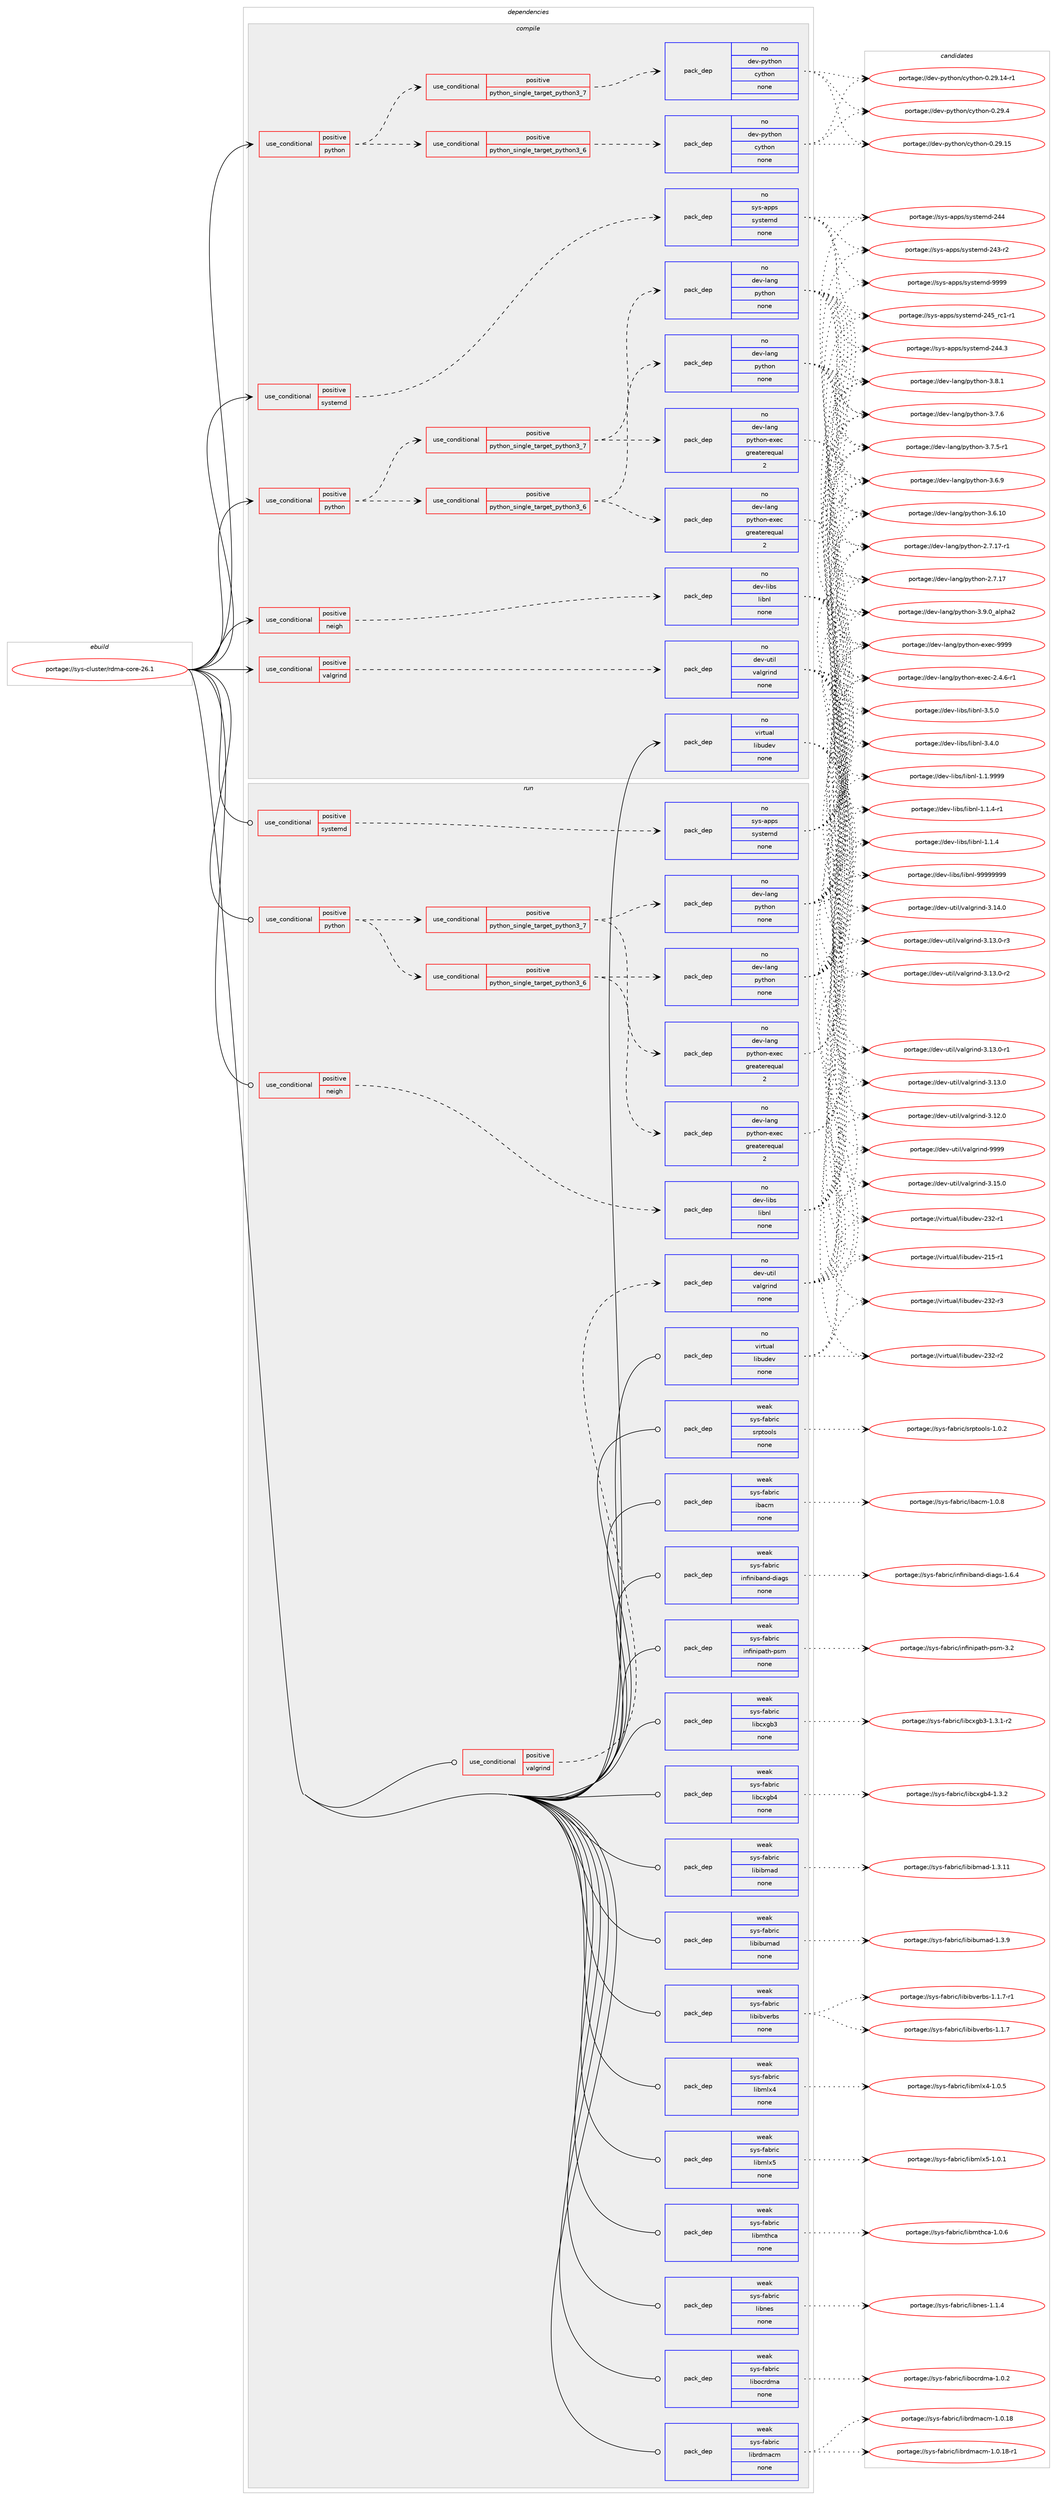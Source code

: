 digraph prolog {

# *************
# Graph options
# *************

newrank=true;
concentrate=true;
compound=true;
graph [rankdir=LR,fontname=Helvetica,fontsize=10,ranksep=1.5];#, ranksep=2.5, nodesep=0.2];
edge  [arrowhead=vee];
node  [fontname=Helvetica,fontsize=10];

# **********
# The ebuild
# **********

subgraph cluster_leftcol {
color=gray;
rank=same;
label=<<i>ebuild</i>>;
id [label="portage://sys-cluster/rdma-core-26.1", color=red, width=4, href="../sys-cluster/rdma-core-26.1.svg"];
}

# ****************
# The dependencies
# ****************

subgraph cluster_midcol {
color=gray;
label=<<i>dependencies</i>>;
subgraph cluster_compile {
fillcolor="#eeeeee";
style=filled;
label=<<i>compile</i>>;
subgraph cond9646 {
dependency47947 [label=<<TABLE BORDER="0" CELLBORDER="1" CELLSPACING="0" CELLPADDING="4"><TR><TD ROWSPAN="3" CELLPADDING="10">use_conditional</TD></TR><TR><TD>positive</TD></TR><TR><TD>neigh</TD></TR></TABLE>>, shape=none, color=red];
subgraph pack37212 {
dependency47948 [label=<<TABLE BORDER="0" CELLBORDER="1" CELLSPACING="0" CELLPADDING="4" WIDTH="220"><TR><TD ROWSPAN="6" CELLPADDING="30">pack_dep</TD></TR><TR><TD WIDTH="110">no</TD></TR><TR><TD>dev-libs</TD></TR><TR><TD>libnl</TD></TR><TR><TD>none</TD></TR><TR><TD></TD></TR></TABLE>>, shape=none, color=blue];
}
dependency47947:e -> dependency47948:w [weight=20,style="dashed",arrowhead="vee"];
}
id:e -> dependency47947:w [weight=20,style="solid",arrowhead="vee"];
subgraph cond9647 {
dependency47949 [label=<<TABLE BORDER="0" CELLBORDER="1" CELLSPACING="0" CELLPADDING="4"><TR><TD ROWSPAN="3" CELLPADDING="10">use_conditional</TD></TR><TR><TD>positive</TD></TR><TR><TD>python</TD></TR></TABLE>>, shape=none, color=red];
subgraph cond9648 {
dependency47950 [label=<<TABLE BORDER="0" CELLBORDER="1" CELLSPACING="0" CELLPADDING="4"><TR><TD ROWSPAN="3" CELLPADDING="10">use_conditional</TD></TR><TR><TD>positive</TD></TR><TR><TD>python_single_target_python3_6</TD></TR></TABLE>>, shape=none, color=red];
subgraph pack37213 {
dependency47951 [label=<<TABLE BORDER="0" CELLBORDER="1" CELLSPACING="0" CELLPADDING="4" WIDTH="220"><TR><TD ROWSPAN="6" CELLPADDING="30">pack_dep</TD></TR><TR><TD WIDTH="110">no</TD></TR><TR><TD>dev-lang</TD></TR><TR><TD>python</TD></TR><TR><TD>none</TD></TR><TR><TD></TD></TR></TABLE>>, shape=none, color=blue];
}
dependency47950:e -> dependency47951:w [weight=20,style="dashed",arrowhead="vee"];
subgraph pack37214 {
dependency47952 [label=<<TABLE BORDER="0" CELLBORDER="1" CELLSPACING="0" CELLPADDING="4" WIDTH="220"><TR><TD ROWSPAN="6" CELLPADDING="30">pack_dep</TD></TR><TR><TD WIDTH="110">no</TD></TR><TR><TD>dev-lang</TD></TR><TR><TD>python-exec</TD></TR><TR><TD>greaterequal</TD></TR><TR><TD>2</TD></TR></TABLE>>, shape=none, color=blue];
}
dependency47950:e -> dependency47952:w [weight=20,style="dashed",arrowhead="vee"];
}
dependency47949:e -> dependency47950:w [weight=20,style="dashed",arrowhead="vee"];
subgraph cond9649 {
dependency47953 [label=<<TABLE BORDER="0" CELLBORDER="1" CELLSPACING="0" CELLPADDING="4"><TR><TD ROWSPAN="3" CELLPADDING="10">use_conditional</TD></TR><TR><TD>positive</TD></TR><TR><TD>python_single_target_python3_7</TD></TR></TABLE>>, shape=none, color=red];
subgraph pack37215 {
dependency47954 [label=<<TABLE BORDER="0" CELLBORDER="1" CELLSPACING="0" CELLPADDING="4" WIDTH="220"><TR><TD ROWSPAN="6" CELLPADDING="30">pack_dep</TD></TR><TR><TD WIDTH="110">no</TD></TR><TR><TD>dev-lang</TD></TR><TR><TD>python</TD></TR><TR><TD>none</TD></TR><TR><TD></TD></TR></TABLE>>, shape=none, color=blue];
}
dependency47953:e -> dependency47954:w [weight=20,style="dashed",arrowhead="vee"];
subgraph pack37216 {
dependency47955 [label=<<TABLE BORDER="0" CELLBORDER="1" CELLSPACING="0" CELLPADDING="4" WIDTH="220"><TR><TD ROWSPAN="6" CELLPADDING="30">pack_dep</TD></TR><TR><TD WIDTH="110">no</TD></TR><TR><TD>dev-lang</TD></TR><TR><TD>python-exec</TD></TR><TR><TD>greaterequal</TD></TR><TR><TD>2</TD></TR></TABLE>>, shape=none, color=blue];
}
dependency47953:e -> dependency47955:w [weight=20,style="dashed",arrowhead="vee"];
}
dependency47949:e -> dependency47953:w [weight=20,style="dashed",arrowhead="vee"];
}
id:e -> dependency47949:w [weight=20,style="solid",arrowhead="vee"];
subgraph cond9650 {
dependency47956 [label=<<TABLE BORDER="0" CELLBORDER="1" CELLSPACING="0" CELLPADDING="4"><TR><TD ROWSPAN="3" CELLPADDING="10">use_conditional</TD></TR><TR><TD>positive</TD></TR><TR><TD>python</TD></TR></TABLE>>, shape=none, color=red];
subgraph cond9651 {
dependency47957 [label=<<TABLE BORDER="0" CELLBORDER="1" CELLSPACING="0" CELLPADDING="4"><TR><TD ROWSPAN="3" CELLPADDING="10">use_conditional</TD></TR><TR><TD>positive</TD></TR><TR><TD>python_single_target_python3_6</TD></TR></TABLE>>, shape=none, color=red];
subgraph pack37217 {
dependency47958 [label=<<TABLE BORDER="0" CELLBORDER="1" CELLSPACING="0" CELLPADDING="4" WIDTH="220"><TR><TD ROWSPAN="6" CELLPADDING="30">pack_dep</TD></TR><TR><TD WIDTH="110">no</TD></TR><TR><TD>dev-python</TD></TR><TR><TD>cython</TD></TR><TR><TD>none</TD></TR><TR><TD></TD></TR></TABLE>>, shape=none, color=blue];
}
dependency47957:e -> dependency47958:w [weight=20,style="dashed",arrowhead="vee"];
}
dependency47956:e -> dependency47957:w [weight=20,style="dashed",arrowhead="vee"];
subgraph cond9652 {
dependency47959 [label=<<TABLE BORDER="0" CELLBORDER="1" CELLSPACING="0" CELLPADDING="4"><TR><TD ROWSPAN="3" CELLPADDING="10">use_conditional</TD></TR><TR><TD>positive</TD></TR><TR><TD>python_single_target_python3_7</TD></TR></TABLE>>, shape=none, color=red];
subgraph pack37218 {
dependency47960 [label=<<TABLE BORDER="0" CELLBORDER="1" CELLSPACING="0" CELLPADDING="4" WIDTH="220"><TR><TD ROWSPAN="6" CELLPADDING="30">pack_dep</TD></TR><TR><TD WIDTH="110">no</TD></TR><TR><TD>dev-python</TD></TR><TR><TD>cython</TD></TR><TR><TD>none</TD></TR><TR><TD></TD></TR></TABLE>>, shape=none, color=blue];
}
dependency47959:e -> dependency47960:w [weight=20,style="dashed",arrowhead="vee"];
}
dependency47956:e -> dependency47959:w [weight=20,style="dashed",arrowhead="vee"];
}
id:e -> dependency47956:w [weight=20,style="solid",arrowhead="vee"];
subgraph cond9653 {
dependency47961 [label=<<TABLE BORDER="0" CELLBORDER="1" CELLSPACING="0" CELLPADDING="4"><TR><TD ROWSPAN="3" CELLPADDING="10">use_conditional</TD></TR><TR><TD>positive</TD></TR><TR><TD>systemd</TD></TR></TABLE>>, shape=none, color=red];
subgraph pack37219 {
dependency47962 [label=<<TABLE BORDER="0" CELLBORDER="1" CELLSPACING="0" CELLPADDING="4" WIDTH="220"><TR><TD ROWSPAN="6" CELLPADDING="30">pack_dep</TD></TR><TR><TD WIDTH="110">no</TD></TR><TR><TD>sys-apps</TD></TR><TR><TD>systemd</TD></TR><TR><TD>none</TD></TR><TR><TD></TD></TR></TABLE>>, shape=none, color=blue];
}
dependency47961:e -> dependency47962:w [weight=20,style="dashed",arrowhead="vee"];
}
id:e -> dependency47961:w [weight=20,style="solid",arrowhead="vee"];
subgraph cond9654 {
dependency47963 [label=<<TABLE BORDER="0" CELLBORDER="1" CELLSPACING="0" CELLPADDING="4"><TR><TD ROWSPAN="3" CELLPADDING="10">use_conditional</TD></TR><TR><TD>positive</TD></TR><TR><TD>valgrind</TD></TR></TABLE>>, shape=none, color=red];
subgraph pack37220 {
dependency47964 [label=<<TABLE BORDER="0" CELLBORDER="1" CELLSPACING="0" CELLPADDING="4" WIDTH="220"><TR><TD ROWSPAN="6" CELLPADDING="30">pack_dep</TD></TR><TR><TD WIDTH="110">no</TD></TR><TR><TD>dev-util</TD></TR><TR><TD>valgrind</TD></TR><TR><TD>none</TD></TR><TR><TD></TD></TR></TABLE>>, shape=none, color=blue];
}
dependency47963:e -> dependency47964:w [weight=20,style="dashed",arrowhead="vee"];
}
id:e -> dependency47963:w [weight=20,style="solid",arrowhead="vee"];
subgraph pack37221 {
dependency47965 [label=<<TABLE BORDER="0" CELLBORDER="1" CELLSPACING="0" CELLPADDING="4" WIDTH="220"><TR><TD ROWSPAN="6" CELLPADDING="30">pack_dep</TD></TR><TR><TD WIDTH="110">no</TD></TR><TR><TD>virtual</TD></TR><TR><TD>libudev</TD></TR><TR><TD>none</TD></TR><TR><TD></TD></TR></TABLE>>, shape=none, color=blue];
}
id:e -> dependency47965:w [weight=20,style="solid",arrowhead="vee"];
}
subgraph cluster_compileandrun {
fillcolor="#eeeeee";
style=filled;
label=<<i>compile and run</i>>;
}
subgraph cluster_run {
fillcolor="#eeeeee";
style=filled;
label=<<i>run</i>>;
subgraph cond9655 {
dependency47966 [label=<<TABLE BORDER="0" CELLBORDER="1" CELLSPACING="0" CELLPADDING="4"><TR><TD ROWSPAN="3" CELLPADDING="10">use_conditional</TD></TR><TR><TD>positive</TD></TR><TR><TD>neigh</TD></TR></TABLE>>, shape=none, color=red];
subgraph pack37222 {
dependency47967 [label=<<TABLE BORDER="0" CELLBORDER="1" CELLSPACING="0" CELLPADDING="4" WIDTH="220"><TR><TD ROWSPAN="6" CELLPADDING="30">pack_dep</TD></TR><TR><TD WIDTH="110">no</TD></TR><TR><TD>dev-libs</TD></TR><TR><TD>libnl</TD></TR><TR><TD>none</TD></TR><TR><TD></TD></TR></TABLE>>, shape=none, color=blue];
}
dependency47966:e -> dependency47967:w [weight=20,style="dashed",arrowhead="vee"];
}
id:e -> dependency47966:w [weight=20,style="solid",arrowhead="odot"];
subgraph cond9656 {
dependency47968 [label=<<TABLE BORDER="0" CELLBORDER="1" CELLSPACING="0" CELLPADDING="4"><TR><TD ROWSPAN="3" CELLPADDING="10">use_conditional</TD></TR><TR><TD>positive</TD></TR><TR><TD>python</TD></TR></TABLE>>, shape=none, color=red];
subgraph cond9657 {
dependency47969 [label=<<TABLE BORDER="0" CELLBORDER="1" CELLSPACING="0" CELLPADDING="4"><TR><TD ROWSPAN="3" CELLPADDING="10">use_conditional</TD></TR><TR><TD>positive</TD></TR><TR><TD>python_single_target_python3_6</TD></TR></TABLE>>, shape=none, color=red];
subgraph pack37223 {
dependency47970 [label=<<TABLE BORDER="0" CELLBORDER="1" CELLSPACING="0" CELLPADDING="4" WIDTH="220"><TR><TD ROWSPAN="6" CELLPADDING="30">pack_dep</TD></TR><TR><TD WIDTH="110">no</TD></TR><TR><TD>dev-lang</TD></TR><TR><TD>python</TD></TR><TR><TD>none</TD></TR><TR><TD></TD></TR></TABLE>>, shape=none, color=blue];
}
dependency47969:e -> dependency47970:w [weight=20,style="dashed",arrowhead="vee"];
subgraph pack37224 {
dependency47971 [label=<<TABLE BORDER="0" CELLBORDER="1" CELLSPACING="0" CELLPADDING="4" WIDTH="220"><TR><TD ROWSPAN="6" CELLPADDING="30">pack_dep</TD></TR><TR><TD WIDTH="110">no</TD></TR><TR><TD>dev-lang</TD></TR><TR><TD>python-exec</TD></TR><TR><TD>greaterequal</TD></TR><TR><TD>2</TD></TR></TABLE>>, shape=none, color=blue];
}
dependency47969:e -> dependency47971:w [weight=20,style="dashed",arrowhead="vee"];
}
dependency47968:e -> dependency47969:w [weight=20,style="dashed",arrowhead="vee"];
subgraph cond9658 {
dependency47972 [label=<<TABLE BORDER="0" CELLBORDER="1" CELLSPACING="0" CELLPADDING="4"><TR><TD ROWSPAN="3" CELLPADDING="10">use_conditional</TD></TR><TR><TD>positive</TD></TR><TR><TD>python_single_target_python3_7</TD></TR></TABLE>>, shape=none, color=red];
subgraph pack37225 {
dependency47973 [label=<<TABLE BORDER="0" CELLBORDER="1" CELLSPACING="0" CELLPADDING="4" WIDTH="220"><TR><TD ROWSPAN="6" CELLPADDING="30">pack_dep</TD></TR><TR><TD WIDTH="110">no</TD></TR><TR><TD>dev-lang</TD></TR><TR><TD>python</TD></TR><TR><TD>none</TD></TR><TR><TD></TD></TR></TABLE>>, shape=none, color=blue];
}
dependency47972:e -> dependency47973:w [weight=20,style="dashed",arrowhead="vee"];
subgraph pack37226 {
dependency47974 [label=<<TABLE BORDER="0" CELLBORDER="1" CELLSPACING="0" CELLPADDING="4" WIDTH="220"><TR><TD ROWSPAN="6" CELLPADDING="30">pack_dep</TD></TR><TR><TD WIDTH="110">no</TD></TR><TR><TD>dev-lang</TD></TR><TR><TD>python-exec</TD></TR><TR><TD>greaterequal</TD></TR><TR><TD>2</TD></TR></TABLE>>, shape=none, color=blue];
}
dependency47972:e -> dependency47974:w [weight=20,style="dashed",arrowhead="vee"];
}
dependency47968:e -> dependency47972:w [weight=20,style="dashed",arrowhead="vee"];
}
id:e -> dependency47968:w [weight=20,style="solid",arrowhead="odot"];
subgraph cond9659 {
dependency47975 [label=<<TABLE BORDER="0" CELLBORDER="1" CELLSPACING="0" CELLPADDING="4"><TR><TD ROWSPAN="3" CELLPADDING="10">use_conditional</TD></TR><TR><TD>positive</TD></TR><TR><TD>systemd</TD></TR></TABLE>>, shape=none, color=red];
subgraph pack37227 {
dependency47976 [label=<<TABLE BORDER="0" CELLBORDER="1" CELLSPACING="0" CELLPADDING="4" WIDTH="220"><TR><TD ROWSPAN="6" CELLPADDING="30">pack_dep</TD></TR><TR><TD WIDTH="110">no</TD></TR><TR><TD>sys-apps</TD></TR><TR><TD>systemd</TD></TR><TR><TD>none</TD></TR><TR><TD></TD></TR></TABLE>>, shape=none, color=blue];
}
dependency47975:e -> dependency47976:w [weight=20,style="dashed",arrowhead="vee"];
}
id:e -> dependency47975:w [weight=20,style="solid",arrowhead="odot"];
subgraph cond9660 {
dependency47977 [label=<<TABLE BORDER="0" CELLBORDER="1" CELLSPACING="0" CELLPADDING="4"><TR><TD ROWSPAN="3" CELLPADDING="10">use_conditional</TD></TR><TR><TD>positive</TD></TR><TR><TD>valgrind</TD></TR></TABLE>>, shape=none, color=red];
subgraph pack37228 {
dependency47978 [label=<<TABLE BORDER="0" CELLBORDER="1" CELLSPACING="0" CELLPADDING="4" WIDTH="220"><TR><TD ROWSPAN="6" CELLPADDING="30">pack_dep</TD></TR><TR><TD WIDTH="110">no</TD></TR><TR><TD>dev-util</TD></TR><TR><TD>valgrind</TD></TR><TR><TD>none</TD></TR><TR><TD></TD></TR></TABLE>>, shape=none, color=blue];
}
dependency47977:e -> dependency47978:w [weight=20,style="dashed",arrowhead="vee"];
}
id:e -> dependency47977:w [weight=20,style="solid",arrowhead="odot"];
subgraph pack37229 {
dependency47979 [label=<<TABLE BORDER="0" CELLBORDER="1" CELLSPACING="0" CELLPADDING="4" WIDTH="220"><TR><TD ROWSPAN="6" CELLPADDING="30">pack_dep</TD></TR><TR><TD WIDTH="110">no</TD></TR><TR><TD>virtual</TD></TR><TR><TD>libudev</TD></TR><TR><TD>none</TD></TR><TR><TD></TD></TR></TABLE>>, shape=none, color=blue];
}
id:e -> dependency47979:w [weight=20,style="solid",arrowhead="odot"];
subgraph pack37230 {
dependency47980 [label=<<TABLE BORDER="0" CELLBORDER="1" CELLSPACING="0" CELLPADDING="4" WIDTH="220"><TR><TD ROWSPAN="6" CELLPADDING="30">pack_dep</TD></TR><TR><TD WIDTH="110">weak</TD></TR><TR><TD>sys-fabric</TD></TR><TR><TD>ibacm</TD></TR><TR><TD>none</TD></TR><TR><TD></TD></TR></TABLE>>, shape=none, color=blue];
}
id:e -> dependency47980:w [weight=20,style="solid",arrowhead="odot"];
subgraph pack37231 {
dependency47981 [label=<<TABLE BORDER="0" CELLBORDER="1" CELLSPACING="0" CELLPADDING="4" WIDTH="220"><TR><TD ROWSPAN="6" CELLPADDING="30">pack_dep</TD></TR><TR><TD WIDTH="110">weak</TD></TR><TR><TD>sys-fabric</TD></TR><TR><TD>infiniband-diags</TD></TR><TR><TD>none</TD></TR><TR><TD></TD></TR></TABLE>>, shape=none, color=blue];
}
id:e -> dependency47981:w [weight=20,style="solid",arrowhead="odot"];
subgraph pack37232 {
dependency47982 [label=<<TABLE BORDER="0" CELLBORDER="1" CELLSPACING="0" CELLPADDING="4" WIDTH="220"><TR><TD ROWSPAN="6" CELLPADDING="30">pack_dep</TD></TR><TR><TD WIDTH="110">weak</TD></TR><TR><TD>sys-fabric</TD></TR><TR><TD>infinipath-psm</TD></TR><TR><TD>none</TD></TR><TR><TD></TD></TR></TABLE>>, shape=none, color=blue];
}
id:e -> dependency47982:w [weight=20,style="solid",arrowhead="odot"];
subgraph pack37233 {
dependency47983 [label=<<TABLE BORDER="0" CELLBORDER="1" CELLSPACING="0" CELLPADDING="4" WIDTH="220"><TR><TD ROWSPAN="6" CELLPADDING="30">pack_dep</TD></TR><TR><TD WIDTH="110">weak</TD></TR><TR><TD>sys-fabric</TD></TR><TR><TD>libcxgb3</TD></TR><TR><TD>none</TD></TR><TR><TD></TD></TR></TABLE>>, shape=none, color=blue];
}
id:e -> dependency47983:w [weight=20,style="solid",arrowhead="odot"];
subgraph pack37234 {
dependency47984 [label=<<TABLE BORDER="0" CELLBORDER="1" CELLSPACING="0" CELLPADDING="4" WIDTH="220"><TR><TD ROWSPAN="6" CELLPADDING="30">pack_dep</TD></TR><TR><TD WIDTH="110">weak</TD></TR><TR><TD>sys-fabric</TD></TR><TR><TD>libcxgb4</TD></TR><TR><TD>none</TD></TR><TR><TD></TD></TR></TABLE>>, shape=none, color=blue];
}
id:e -> dependency47984:w [weight=20,style="solid",arrowhead="odot"];
subgraph pack37235 {
dependency47985 [label=<<TABLE BORDER="0" CELLBORDER="1" CELLSPACING="0" CELLPADDING="4" WIDTH="220"><TR><TD ROWSPAN="6" CELLPADDING="30">pack_dep</TD></TR><TR><TD WIDTH="110">weak</TD></TR><TR><TD>sys-fabric</TD></TR><TR><TD>libibmad</TD></TR><TR><TD>none</TD></TR><TR><TD></TD></TR></TABLE>>, shape=none, color=blue];
}
id:e -> dependency47985:w [weight=20,style="solid",arrowhead="odot"];
subgraph pack37236 {
dependency47986 [label=<<TABLE BORDER="0" CELLBORDER="1" CELLSPACING="0" CELLPADDING="4" WIDTH="220"><TR><TD ROWSPAN="6" CELLPADDING="30">pack_dep</TD></TR><TR><TD WIDTH="110">weak</TD></TR><TR><TD>sys-fabric</TD></TR><TR><TD>libibumad</TD></TR><TR><TD>none</TD></TR><TR><TD></TD></TR></TABLE>>, shape=none, color=blue];
}
id:e -> dependency47986:w [weight=20,style="solid",arrowhead="odot"];
subgraph pack37237 {
dependency47987 [label=<<TABLE BORDER="0" CELLBORDER="1" CELLSPACING="0" CELLPADDING="4" WIDTH="220"><TR><TD ROWSPAN="6" CELLPADDING="30">pack_dep</TD></TR><TR><TD WIDTH="110">weak</TD></TR><TR><TD>sys-fabric</TD></TR><TR><TD>libibverbs</TD></TR><TR><TD>none</TD></TR><TR><TD></TD></TR></TABLE>>, shape=none, color=blue];
}
id:e -> dependency47987:w [weight=20,style="solid",arrowhead="odot"];
subgraph pack37238 {
dependency47988 [label=<<TABLE BORDER="0" CELLBORDER="1" CELLSPACING="0" CELLPADDING="4" WIDTH="220"><TR><TD ROWSPAN="6" CELLPADDING="30">pack_dep</TD></TR><TR><TD WIDTH="110">weak</TD></TR><TR><TD>sys-fabric</TD></TR><TR><TD>libmlx4</TD></TR><TR><TD>none</TD></TR><TR><TD></TD></TR></TABLE>>, shape=none, color=blue];
}
id:e -> dependency47988:w [weight=20,style="solid",arrowhead="odot"];
subgraph pack37239 {
dependency47989 [label=<<TABLE BORDER="0" CELLBORDER="1" CELLSPACING="0" CELLPADDING="4" WIDTH="220"><TR><TD ROWSPAN="6" CELLPADDING="30">pack_dep</TD></TR><TR><TD WIDTH="110">weak</TD></TR><TR><TD>sys-fabric</TD></TR><TR><TD>libmlx5</TD></TR><TR><TD>none</TD></TR><TR><TD></TD></TR></TABLE>>, shape=none, color=blue];
}
id:e -> dependency47989:w [weight=20,style="solid",arrowhead="odot"];
subgraph pack37240 {
dependency47990 [label=<<TABLE BORDER="0" CELLBORDER="1" CELLSPACING="0" CELLPADDING="4" WIDTH="220"><TR><TD ROWSPAN="6" CELLPADDING="30">pack_dep</TD></TR><TR><TD WIDTH="110">weak</TD></TR><TR><TD>sys-fabric</TD></TR><TR><TD>libmthca</TD></TR><TR><TD>none</TD></TR><TR><TD></TD></TR></TABLE>>, shape=none, color=blue];
}
id:e -> dependency47990:w [weight=20,style="solid",arrowhead="odot"];
subgraph pack37241 {
dependency47991 [label=<<TABLE BORDER="0" CELLBORDER="1" CELLSPACING="0" CELLPADDING="4" WIDTH="220"><TR><TD ROWSPAN="6" CELLPADDING="30">pack_dep</TD></TR><TR><TD WIDTH="110">weak</TD></TR><TR><TD>sys-fabric</TD></TR><TR><TD>libnes</TD></TR><TR><TD>none</TD></TR><TR><TD></TD></TR></TABLE>>, shape=none, color=blue];
}
id:e -> dependency47991:w [weight=20,style="solid",arrowhead="odot"];
subgraph pack37242 {
dependency47992 [label=<<TABLE BORDER="0" CELLBORDER="1" CELLSPACING="0" CELLPADDING="4" WIDTH="220"><TR><TD ROWSPAN="6" CELLPADDING="30">pack_dep</TD></TR><TR><TD WIDTH="110">weak</TD></TR><TR><TD>sys-fabric</TD></TR><TR><TD>libocrdma</TD></TR><TR><TD>none</TD></TR><TR><TD></TD></TR></TABLE>>, shape=none, color=blue];
}
id:e -> dependency47992:w [weight=20,style="solid",arrowhead="odot"];
subgraph pack37243 {
dependency47993 [label=<<TABLE BORDER="0" CELLBORDER="1" CELLSPACING="0" CELLPADDING="4" WIDTH="220"><TR><TD ROWSPAN="6" CELLPADDING="30">pack_dep</TD></TR><TR><TD WIDTH="110">weak</TD></TR><TR><TD>sys-fabric</TD></TR><TR><TD>librdmacm</TD></TR><TR><TD>none</TD></TR><TR><TD></TD></TR></TABLE>>, shape=none, color=blue];
}
id:e -> dependency47993:w [weight=20,style="solid",arrowhead="odot"];
subgraph pack37244 {
dependency47994 [label=<<TABLE BORDER="0" CELLBORDER="1" CELLSPACING="0" CELLPADDING="4" WIDTH="220"><TR><TD ROWSPAN="6" CELLPADDING="30">pack_dep</TD></TR><TR><TD WIDTH="110">weak</TD></TR><TR><TD>sys-fabric</TD></TR><TR><TD>srptools</TD></TR><TR><TD>none</TD></TR><TR><TD></TD></TR></TABLE>>, shape=none, color=blue];
}
id:e -> dependency47994:w [weight=20,style="solid",arrowhead="odot"];
}
}

# **************
# The candidates
# **************

subgraph cluster_choices {
rank=same;
color=gray;
label=<<i>candidates</i>>;

subgraph choice37212 {
color=black;
nodesep=1;
choice10010111845108105981154710810598110108455757575757575757 [label="portage://dev-libs/libnl-99999999", color=red, width=4,href="../dev-libs/libnl-99999999.svg"];
choice10010111845108105981154710810598110108455146534648 [label="portage://dev-libs/libnl-3.5.0", color=red, width=4,href="../dev-libs/libnl-3.5.0.svg"];
choice10010111845108105981154710810598110108455146524648 [label="portage://dev-libs/libnl-3.4.0", color=red, width=4,href="../dev-libs/libnl-3.4.0.svg"];
choice10010111845108105981154710810598110108454946494657575757 [label="portage://dev-libs/libnl-1.1.9999", color=red, width=4,href="../dev-libs/libnl-1.1.9999.svg"];
choice100101118451081059811547108105981101084549464946524511449 [label="portage://dev-libs/libnl-1.1.4-r1", color=red, width=4,href="../dev-libs/libnl-1.1.4-r1.svg"];
choice10010111845108105981154710810598110108454946494652 [label="portage://dev-libs/libnl-1.1.4", color=red, width=4,href="../dev-libs/libnl-1.1.4.svg"];
dependency47948:e -> choice10010111845108105981154710810598110108455757575757575757:w [style=dotted,weight="100"];
dependency47948:e -> choice10010111845108105981154710810598110108455146534648:w [style=dotted,weight="100"];
dependency47948:e -> choice10010111845108105981154710810598110108455146524648:w [style=dotted,weight="100"];
dependency47948:e -> choice10010111845108105981154710810598110108454946494657575757:w [style=dotted,weight="100"];
dependency47948:e -> choice100101118451081059811547108105981101084549464946524511449:w [style=dotted,weight="100"];
dependency47948:e -> choice10010111845108105981154710810598110108454946494652:w [style=dotted,weight="100"];
}
subgraph choice37213 {
color=black;
nodesep=1;
choice10010111845108971101034711212111610411111045514657464895971081121049750 [label="portage://dev-lang/python-3.9.0_alpha2", color=red, width=4,href="../dev-lang/python-3.9.0_alpha2.svg"];
choice100101118451089711010347112121116104111110455146564649 [label="portage://dev-lang/python-3.8.1", color=red, width=4,href="../dev-lang/python-3.8.1.svg"];
choice100101118451089711010347112121116104111110455146554654 [label="portage://dev-lang/python-3.7.6", color=red, width=4,href="../dev-lang/python-3.7.6.svg"];
choice1001011184510897110103471121211161041111104551465546534511449 [label="portage://dev-lang/python-3.7.5-r1", color=red, width=4,href="../dev-lang/python-3.7.5-r1.svg"];
choice100101118451089711010347112121116104111110455146544657 [label="portage://dev-lang/python-3.6.9", color=red, width=4,href="../dev-lang/python-3.6.9.svg"];
choice10010111845108971101034711212111610411111045514654464948 [label="portage://dev-lang/python-3.6.10", color=red, width=4,href="../dev-lang/python-3.6.10.svg"];
choice100101118451089711010347112121116104111110455046554649554511449 [label="portage://dev-lang/python-2.7.17-r1", color=red, width=4,href="../dev-lang/python-2.7.17-r1.svg"];
choice10010111845108971101034711212111610411111045504655464955 [label="portage://dev-lang/python-2.7.17", color=red, width=4,href="../dev-lang/python-2.7.17.svg"];
dependency47951:e -> choice10010111845108971101034711212111610411111045514657464895971081121049750:w [style=dotted,weight="100"];
dependency47951:e -> choice100101118451089711010347112121116104111110455146564649:w [style=dotted,weight="100"];
dependency47951:e -> choice100101118451089711010347112121116104111110455146554654:w [style=dotted,weight="100"];
dependency47951:e -> choice1001011184510897110103471121211161041111104551465546534511449:w [style=dotted,weight="100"];
dependency47951:e -> choice100101118451089711010347112121116104111110455146544657:w [style=dotted,weight="100"];
dependency47951:e -> choice10010111845108971101034711212111610411111045514654464948:w [style=dotted,weight="100"];
dependency47951:e -> choice100101118451089711010347112121116104111110455046554649554511449:w [style=dotted,weight="100"];
dependency47951:e -> choice10010111845108971101034711212111610411111045504655464955:w [style=dotted,weight="100"];
}
subgraph choice37214 {
color=black;
nodesep=1;
choice10010111845108971101034711212111610411111045101120101994557575757 [label="portage://dev-lang/python-exec-9999", color=red, width=4,href="../dev-lang/python-exec-9999.svg"];
choice10010111845108971101034711212111610411111045101120101994550465246544511449 [label="portage://dev-lang/python-exec-2.4.6-r1", color=red, width=4,href="../dev-lang/python-exec-2.4.6-r1.svg"];
dependency47952:e -> choice10010111845108971101034711212111610411111045101120101994557575757:w [style=dotted,weight="100"];
dependency47952:e -> choice10010111845108971101034711212111610411111045101120101994550465246544511449:w [style=dotted,weight="100"];
}
subgraph choice37215 {
color=black;
nodesep=1;
choice10010111845108971101034711212111610411111045514657464895971081121049750 [label="portage://dev-lang/python-3.9.0_alpha2", color=red, width=4,href="../dev-lang/python-3.9.0_alpha2.svg"];
choice100101118451089711010347112121116104111110455146564649 [label="portage://dev-lang/python-3.8.1", color=red, width=4,href="../dev-lang/python-3.8.1.svg"];
choice100101118451089711010347112121116104111110455146554654 [label="portage://dev-lang/python-3.7.6", color=red, width=4,href="../dev-lang/python-3.7.6.svg"];
choice1001011184510897110103471121211161041111104551465546534511449 [label="portage://dev-lang/python-3.7.5-r1", color=red, width=4,href="../dev-lang/python-3.7.5-r1.svg"];
choice100101118451089711010347112121116104111110455146544657 [label="portage://dev-lang/python-3.6.9", color=red, width=4,href="../dev-lang/python-3.6.9.svg"];
choice10010111845108971101034711212111610411111045514654464948 [label="portage://dev-lang/python-3.6.10", color=red, width=4,href="../dev-lang/python-3.6.10.svg"];
choice100101118451089711010347112121116104111110455046554649554511449 [label="portage://dev-lang/python-2.7.17-r1", color=red, width=4,href="../dev-lang/python-2.7.17-r1.svg"];
choice10010111845108971101034711212111610411111045504655464955 [label="portage://dev-lang/python-2.7.17", color=red, width=4,href="../dev-lang/python-2.7.17.svg"];
dependency47954:e -> choice10010111845108971101034711212111610411111045514657464895971081121049750:w [style=dotted,weight="100"];
dependency47954:e -> choice100101118451089711010347112121116104111110455146564649:w [style=dotted,weight="100"];
dependency47954:e -> choice100101118451089711010347112121116104111110455146554654:w [style=dotted,weight="100"];
dependency47954:e -> choice1001011184510897110103471121211161041111104551465546534511449:w [style=dotted,weight="100"];
dependency47954:e -> choice100101118451089711010347112121116104111110455146544657:w [style=dotted,weight="100"];
dependency47954:e -> choice10010111845108971101034711212111610411111045514654464948:w [style=dotted,weight="100"];
dependency47954:e -> choice100101118451089711010347112121116104111110455046554649554511449:w [style=dotted,weight="100"];
dependency47954:e -> choice10010111845108971101034711212111610411111045504655464955:w [style=dotted,weight="100"];
}
subgraph choice37216 {
color=black;
nodesep=1;
choice10010111845108971101034711212111610411111045101120101994557575757 [label="portage://dev-lang/python-exec-9999", color=red, width=4,href="../dev-lang/python-exec-9999.svg"];
choice10010111845108971101034711212111610411111045101120101994550465246544511449 [label="portage://dev-lang/python-exec-2.4.6-r1", color=red, width=4,href="../dev-lang/python-exec-2.4.6-r1.svg"];
dependency47955:e -> choice10010111845108971101034711212111610411111045101120101994557575757:w [style=dotted,weight="100"];
dependency47955:e -> choice10010111845108971101034711212111610411111045101120101994550465246544511449:w [style=dotted,weight="100"];
}
subgraph choice37217 {
color=black;
nodesep=1;
choice10010111845112121116104111110479912111610411111045484650574652 [label="portage://dev-python/cython-0.29.4", color=red, width=4,href="../dev-python/cython-0.29.4.svg"];
choice1001011184511212111610411111047991211161041111104548465057464953 [label="portage://dev-python/cython-0.29.15", color=red, width=4,href="../dev-python/cython-0.29.15.svg"];
choice10010111845112121116104111110479912111610411111045484650574649524511449 [label="portage://dev-python/cython-0.29.14-r1", color=red, width=4,href="../dev-python/cython-0.29.14-r1.svg"];
dependency47958:e -> choice10010111845112121116104111110479912111610411111045484650574652:w [style=dotted,weight="100"];
dependency47958:e -> choice1001011184511212111610411111047991211161041111104548465057464953:w [style=dotted,weight="100"];
dependency47958:e -> choice10010111845112121116104111110479912111610411111045484650574649524511449:w [style=dotted,weight="100"];
}
subgraph choice37218 {
color=black;
nodesep=1;
choice10010111845112121116104111110479912111610411111045484650574652 [label="portage://dev-python/cython-0.29.4", color=red, width=4,href="../dev-python/cython-0.29.4.svg"];
choice1001011184511212111610411111047991211161041111104548465057464953 [label="portage://dev-python/cython-0.29.15", color=red, width=4,href="../dev-python/cython-0.29.15.svg"];
choice10010111845112121116104111110479912111610411111045484650574649524511449 [label="portage://dev-python/cython-0.29.14-r1", color=red, width=4,href="../dev-python/cython-0.29.14-r1.svg"];
dependency47960:e -> choice10010111845112121116104111110479912111610411111045484650574652:w [style=dotted,weight="100"];
dependency47960:e -> choice1001011184511212111610411111047991211161041111104548465057464953:w [style=dotted,weight="100"];
dependency47960:e -> choice10010111845112121116104111110479912111610411111045484650574649524511449:w [style=dotted,weight="100"];
}
subgraph choice37219 {
color=black;
nodesep=1;
choice1151211154597112112115471151211151161011091004557575757 [label="portage://sys-apps/systemd-9999", color=red, width=4,href="../sys-apps/systemd-9999.svg"];
choice115121115459711211211547115121115116101109100455052539511499494511449 [label="portage://sys-apps/systemd-245_rc1-r1", color=red, width=4,href="../sys-apps/systemd-245_rc1-r1.svg"];
choice115121115459711211211547115121115116101109100455052524651 [label="portage://sys-apps/systemd-244.3", color=red, width=4,href="../sys-apps/systemd-244.3.svg"];
choice11512111545971121121154711512111511610110910045505252 [label="portage://sys-apps/systemd-244", color=red, width=4,href="../sys-apps/systemd-244.svg"];
choice115121115459711211211547115121115116101109100455052514511450 [label="portage://sys-apps/systemd-243-r2", color=red, width=4,href="../sys-apps/systemd-243-r2.svg"];
dependency47962:e -> choice1151211154597112112115471151211151161011091004557575757:w [style=dotted,weight="100"];
dependency47962:e -> choice115121115459711211211547115121115116101109100455052539511499494511449:w [style=dotted,weight="100"];
dependency47962:e -> choice115121115459711211211547115121115116101109100455052524651:w [style=dotted,weight="100"];
dependency47962:e -> choice11512111545971121121154711512111511610110910045505252:w [style=dotted,weight="100"];
dependency47962:e -> choice115121115459711211211547115121115116101109100455052514511450:w [style=dotted,weight="100"];
}
subgraph choice37220 {
color=black;
nodesep=1;
choice1001011184511711610510847118971081031141051101004557575757 [label="portage://dev-util/valgrind-9999", color=red, width=4,href="../dev-util/valgrind-9999.svg"];
choice10010111845117116105108471189710810311410511010045514649534648 [label="portage://dev-util/valgrind-3.15.0", color=red, width=4,href="../dev-util/valgrind-3.15.0.svg"];
choice10010111845117116105108471189710810311410511010045514649524648 [label="portage://dev-util/valgrind-3.14.0", color=red, width=4,href="../dev-util/valgrind-3.14.0.svg"];
choice100101118451171161051084711897108103114105110100455146495146484511451 [label="portage://dev-util/valgrind-3.13.0-r3", color=red, width=4,href="../dev-util/valgrind-3.13.0-r3.svg"];
choice100101118451171161051084711897108103114105110100455146495146484511450 [label="portage://dev-util/valgrind-3.13.0-r2", color=red, width=4,href="../dev-util/valgrind-3.13.0-r2.svg"];
choice100101118451171161051084711897108103114105110100455146495146484511449 [label="portage://dev-util/valgrind-3.13.0-r1", color=red, width=4,href="../dev-util/valgrind-3.13.0-r1.svg"];
choice10010111845117116105108471189710810311410511010045514649514648 [label="portage://dev-util/valgrind-3.13.0", color=red, width=4,href="../dev-util/valgrind-3.13.0.svg"];
choice10010111845117116105108471189710810311410511010045514649504648 [label="portage://dev-util/valgrind-3.12.0", color=red, width=4,href="../dev-util/valgrind-3.12.0.svg"];
dependency47964:e -> choice1001011184511711610510847118971081031141051101004557575757:w [style=dotted,weight="100"];
dependency47964:e -> choice10010111845117116105108471189710810311410511010045514649534648:w [style=dotted,weight="100"];
dependency47964:e -> choice10010111845117116105108471189710810311410511010045514649524648:w [style=dotted,weight="100"];
dependency47964:e -> choice100101118451171161051084711897108103114105110100455146495146484511451:w [style=dotted,weight="100"];
dependency47964:e -> choice100101118451171161051084711897108103114105110100455146495146484511450:w [style=dotted,weight="100"];
dependency47964:e -> choice100101118451171161051084711897108103114105110100455146495146484511449:w [style=dotted,weight="100"];
dependency47964:e -> choice10010111845117116105108471189710810311410511010045514649514648:w [style=dotted,weight="100"];
dependency47964:e -> choice10010111845117116105108471189710810311410511010045514649504648:w [style=dotted,weight="100"];
}
subgraph choice37221 {
color=black;
nodesep=1;
choice118105114116117971084710810598117100101118455051504511451 [label="portage://virtual/libudev-232-r3", color=red, width=4,href="../virtual/libudev-232-r3.svg"];
choice118105114116117971084710810598117100101118455051504511450 [label="portage://virtual/libudev-232-r2", color=red, width=4,href="../virtual/libudev-232-r2.svg"];
choice118105114116117971084710810598117100101118455051504511449 [label="portage://virtual/libudev-232-r1", color=red, width=4,href="../virtual/libudev-232-r1.svg"];
choice118105114116117971084710810598117100101118455049534511449 [label="portage://virtual/libudev-215-r1", color=red, width=4,href="../virtual/libudev-215-r1.svg"];
dependency47965:e -> choice118105114116117971084710810598117100101118455051504511451:w [style=dotted,weight="100"];
dependency47965:e -> choice118105114116117971084710810598117100101118455051504511450:w [style=dotted,weight="100"];
dependency47965:e -> choice118105114116117971084710810598117100101118455051504511449:w [style=dotted,weight="100"];
dependency47965:e -> choice118105114116117971084710810598117100101118455049534511449:w [style=dotted,weight="100"];
}
subgraph choice37222 {
color=black;
nodesep=1;
choice10010111845108105981154710810598110108455757575757575757 [label="portage://dev-libs/libnl-99999999", color=red, width=4,href="../dev-libs/libnl-99999999.svg"];
choice10010111845108105981154710810598110108455146534648 [label="portage://dev-libs/libnl-3.5.0", color=red, width=4,href="../dev-libs/libnl-3.5.0.svg"];
choice10010111845108105981154710810598110108455146524648 [label="portage://dev-libs/libnl-3.4.0", color=red, width=4,href="../dev-libs/libnl-3.4.0.svg"];
choice10010111845108105981154710810598110108454946494657575757 [label="portage://dev-libs/libnl-1.1.9999", color=red, width=4,href="../dev-libs/libnl-1.1.9999.svg"];
choice100101118451081059811547108105981101084549464946524511449 [label="portage://dev-libs/libnl-1.1.4-r1", color=red, width=4,href="../dev-libs/libnl-1.1.4-r1.svg"];
choice10010111845108105981154710810598110108454946494652 [label="portage://dev-libs/libnl-1.1.4", color=red, width=4,href="../dev-libs/libnl-1.1.4.svg"];
dependency47967:e -> choice10010111845108105981154710810598110108455757575757575757:w [style=dotted,weight="100"];
dependency47967:e -> choice10010111845108105981154710810598110108455146534648:w [style=dotted,weight="100"];
dependency47967:e -> choice10010111845108105981154710810598110108455146524648:w [style=dotted,weight="100"];
dependency47967:e -> choice10010111845108105981154710810598110108454946494657575757:w [style=dotted,weight="100"];
dependency47967:e -> choice100101118451081059811547108105981101084549464946524511449:w [style=dotted,weight="100"];
dependency47967:e -> choice10010111845108105981154710810598110108454946494652:w [style=dotted,weight="100"];
}
subgraph choice37223 {
color=black;
nodesep=1;
choice10010111845108971101034711212111610411111045514657464895971081121049750 [label="portage://dev-lang/python-3.9.0_alpha2", color=red, width=4,href="../dev-lang/python-3.9.0_alpha2.svg"];
choice100101118451089711010347112121116104111110455146564649 [label="portage://dev-lang/python-3.8.1", color=red, width=4,href="../dev-lang/python-3.8.1.svg"];
choice100101118451089711010347112121116104111110455146554654 [label="portage://dev-lang/python-3.7.6", color=red, width=4,href="../dev-lang/python-3.7.6.svg"];
choice1001011184510897110103471121211161041111104551465546534511449 [label="portage://dev-lang/python-3.7.5-r1", color=red, width=4,href="../dev-lang/python-3.7.5-r1.svg"];
choice100101118451089711010347112121116104111110455146544657 [label="portage://dev-lang/python-3.6.9", color=red, width=4,href="../dev-lang/python-3.6.9.svg"];
choice10010111845108971101034711212111610411111045514654464948 [label="portage://dev-lang/python-3.6.10", color=red, width=4,href="../dev-lang/python-3.6.10.svg"];
choice100101118451089711010347112121116104111110455046554649554511449 [label="portage://dev-lang/python-2.7.17-r1", color=red, width=4,href="../dev-lang/python-2.7.17-r1.svg"];
choice10010111845108971101034711212111610411111045504655464955 [label="portage://dev-lang/python-2.7.17", color=red, width=4,href="../dev-lang/python-2.7.17.svg"];
dependency47970:e -> choice10010111845108971101034711212111610411111045514657464895971081121049750:w [style=dotted,weight="100"];
dependency47970:e -> choice100101118451089711010347112121116104111110455146564649:w [style=dotted,weight="100"];
dependency47970:e -> choice100101118451089711010347112121116104111110455146554654:w [style=dotted,weight="100"];
dependency47970:e -> choice1001011184510897110103471121211161041111104551465546534511449:w [style=dotted,weight="100"];
dependency47970:e -> choice100101118451089711010347112121116104111110455146544657:w [style=dotted,weight="100"];
dependency47970:e -> choice10010111845108971101034711212111610411111045514654464948:w [style=dotted,weight="100"];
dependency47970:e -> choice100101118451089711010347112121116104111110455046554649554511449:w [style=dotted,weight="100"];
dependency47970:e -> choice10010111845108971101034711212111610411111045504655464955:w [style=dotted,weight="100"];
}
subgraph choice37224 {
color=black;
nodesep=1;
choice10010111845108971101034711212111610411111045101120101994557575757 [label="portage://dev-lang/python-exec-9999", color=red, width=4,href="../dev-lang/python-exec-9999.svg"];
choice10010111845108971101034711212111610411111045101120101994550465246544511449 [label="portage://dev-lang/python-exec-2.4.6-r1", color=red, width=4,href="../dev-lang/python-exec-2.4.6-r1.svg"];
dependency47971:e -> choice10010111845108971101034711212111610411111045101120101994557575757:w [style=dotted,weight="100"];
dependency47971:e -> choice10010111845108971101034711212111610411111045101120101994550465246544511449:w [style=dotted,weight="100"];
}
subgraph choice37225 {
color=black;
nodesep=1;
choice10010111845108971101034711212111610411111045514657464895971081121049750 [label="portage://dev-lang/python-3.9.0_alpha2", color=red, width=4,href="../dev-lang/python-3.9.0_alpha2.svg"];
choice100101118451089711010347112121116104111110455146564649 [label="portage://dev-lang/python-3.8.1", color=red, width=4,href="../dev-lang/python-3.8.1.svg"];
choice100101118451089711010347112121116104111110455146554654 [label="portage://dev-lang/python-3.7.6", color=red, width=4,href="../dev-lang/python-3.7.6.svg"];
choice1001011184510897110103471121211161041111104551465546534511449 [label="portage://dev-lang/python-3.7.5-r1", color=red, width=4,href="../dev-lang/python-3.7.5-r1.svg"];
choice100101118451089711010347112121116104111110455146544657 [label="portage://dev-lang/python-3.6.9", color=red, width=4,href="../dev-lang/python-3.6.9.svg"];
choice10010111845108971101034711212111610411111045514654464948 [label="portage://dev-lang/python-3.6.10", color=red, width=4,href="../dev-lang/python-3.6.10.svg"];
choice100101118451089711010347112121116104111110455046554649554511449 [label="portage://dev-lang/python-2.7.17-r1", color=red, width=4,href="../dev-lang/python-2.7.17-r1.svg"];
choice10010111845108971101034711212111610411111045504655464955 [label="portage://dev-lang/python-2.7.17", color=red, width=4,href="../dev-lang/python-2.7.17.svg"];
dependency47973:e -> choice10010111845108971101034711212111610411111045514657464895971081121049750:w [style=dotted,weight="100"];
dependency47973:e -> choice100101118451089711010347112121116104111110455146564649:w [style=dotted,weight="100"];
dependency47973:e -> choice100101118451089711010347112121116104111110455146554654:w [style=dotted,weight="100"];
dependency47973:e -> choice1001011184510897110103471121211161041111104551465546534511449:w [style=dotted,weight="100"];
dependency47973:e -> choice100101118451089711010347112121116104111110455146544657:w [style=dotted,weight="100"];
dependency47973:e -> choice10010111845108971101034711212111610411111045514654464948:w [style=dotted,weight="100"];
dependency47973:e -> choice100101118451089711010347112121116104111110455046554649554511449:w [style=dotted,weight="100"];
dependency47973:e -> choice10010111845108971101034711212111610411111045504655464955:w [style=dotted,weight="100"];
}
subgraph choice37226 {
color=black;
nodesep=1;
choice10010111845108971101034711212111610411111045101120101994557575757 [label="portage://dev-lang/python-exec-9999", color=red, width=4,href="../dev-lang/python-exec-9999.svg"];
choice10010111845108971101034711212111610411111045101120101994550465246544511449 [label="portage://dev-lang/python-exec-2.4.6-r1", color=red, width=4,href="../dev-lang/python-exec-2.4.6-r1.svg"];
dependency47974:e -> choice10010111845108971101034711212111610411111045101120101994557575757:w [style=dotted,weight="100"];
dependency47974:e -> choice10010111845108971101034711212111610411111045101120101994550465246544511449:w [style=dotted,weight="100"];
}
subgraph choice37227 {
color=black;
nodesep=1;
choice1151211154597112112115471151211151161011091004557575757 [label="portage://sys-apps/systemd-9999", color=red, width=4,href="../sys-apps/systemd-9999.svg"];
choice115121115459711211211547115121115116101109100455052539511499494511449 [label="portage://sys-apps/systemd-245_rc1-r1", color=red, width=4,href="../sys-apps/systemd-245_rc1-r1.svg"];
choice115121115459711211211547115121115116101109100455052524651 [label="portage://sys-apps/systemd-244.3", color=red, width=4,href="../sys-apps/systemd-244.3.svg"];
choice11512111545971121121154711512111511610110910045505252 [label="portage://sys-apps/systemd-244", color=red, width=4,href="../sys-apps/systemd-244.svg"];
choice115121115459711211211547115121115116101109100455052514511450 [label="portage://sys-apps/systemd-243-r2", color=red, width=4,href="../sys-apps/systemd-243-r2.svg"];
dependency47976:e -> choice1151211154597112112115471151211151161011091004557575757:w [style=dotted,weight="100"];
dependency47976:e -> choice115121115459711211211547115121115116101109100455052539511499494511449:w [style=dotted,weight="100"];
dependency47976:e -> choice115121115459711211211547115121115116101109100455052524651:w [style=dotted,weight="100"];
dependency47976:e -> choice11512111545971121121154711512111511610110910045505252:w [style=dotted,weight="100"];
dependency47976:e -> choice115121115459711211211547115121115116101109100455052514511450:w [style=dotted,weight="100"];
}
subgraph choice37228 {
color=black;
nodesep=1;
choice1001011184511711610510847118971081031141051101004557575757 [label="portage://dev-util/valgrind-9999", color=red, width=4,href="../dev-util/valgrind-9999.svg"];
choice10010111845117116105108471189710810311410511010045514649534648 [label="portage://dev-util/valgrind-3.15.0", color=red, width=4,href="../dev-util/valgrind-3.15.0.svg"];
choice10010111845117116105108471189710810311410511010045514649524648 [label="portage://dev-util/valgrind-3.14.0", color=red, width=4,href="../dev-util/valgrind-3.14.0.svg"];
choice100101118451171161051084711897108103114105110100455146495146484511451 [label="portage://dev-util/valgrind-3.13.0-r3", color=red, width=4,href="../dev-util/valgrind-3.13.0-r3.svg"];
choice100101118451171161051084711897108103114105110100455146495146484511450 [label="portage://dev-util/valgrind-3.13.0-r2", color=red, width=4,href="../dev-util/valgrind-3.13.0-r2.svg"];
choice100101118451171161051084711897108103114105110100455146495146484511449 [label="portage://dev-util/valgrind-3.13.0-r1", color=red, width=4,href="../dev-util/valgrind-3.13.0-r1.svg"];
choice10010111845117116105108471189710810311410511010045514649514648 [label="portage://dev-util/valgrind-3.13.0", color=red, width=4,href="../dev-util/valgrind-3.13.0.svg"];
choice10010111845117116105108471189710810311410511010045514649504648 [label="portage://dev-util/valgrind-3.12.0", color=red, width=4,href="../dev-util/valgrind-3.12.0.svg"];
dependency47978:e -> choice1001011184511711610510847118971081031141051101004557575757:w [style=dotted,weight="100"];
dependency47978:e -> choice10010111845117116105108471189710810311410511010045514649534648:w [style=dotted,weight="100"];
dependency47978:e -> choice10010111845117116105108471189710810311410511010045514649524648:w [style=dotted,weight="100"];
dependency47978:e -> choice100101118451171161051084711897108103114105110100455146495146484511451:w [style=dotted,weight="100"];
dependency47978:e -> choice100101118451171161051084711897108103114105110100455146495146484511450:w [style=dotted,weight="100"];
dependency47978:e -> choice100101118451171161051084711897108103114105110100455146495146484511449:w [style=dotted,weight="100"];
dependency47978:e -> choice10010111845117116105108471189710810311410511010045514649514648:w [style=dotted,weight="100"];
dependency47978:e -> choice10010111845117116105108471189710810311410511010045514649504648:w [style=dotted,weight="100"];
}
subgraph choice37229 {
color=black;
nodesep=1;
choice118105114116117971084710810598117100101118455051504511451 [label="portage://virtual/libudev-232-r3", color=red, width=4,href="../virtual/libudev-232-r3.svg"];
choice118105114116117971084710810598117100101118455051504511450 [label="portage://virtual/libudev-232-r2", color=red, width=4,href="../virtual/libudev-232-r2.svg"];
choice118105114116117971084710810598117100101118455051504511449 [label="portage://virtual/libudev-232-r1", color=red, width=4,href="../virtual/libudev-232-r1.svg"];
choice118105114116117971084710810598117100101118455049534511449 [label="portage://virtual/libudev-215-r1", color=red, width=4,href="../virtual/libudev-215-r1.svg"];
dependency47979:e -> choice118105114116117971084710810598117100101118455051504511451:w [style=dotted,weight="100"];
dependency47979:e -> choice118105114116117971084710810598117100101118455051504511450:w [style=dotted,weight="100"];
dependency47979:e -> choice118105114116117971084710810598117100101118455051504511449:w [style=dotted,weight="100"];
dependency47979:e -> choice118105114116117971084710810598117100101118455049534511449:w [style=dotted,weight="100"];
}
subgraph choice37230 {
color=black;
nodesep=1;
choice1151211154510297981141059947105989799109454946484656 [label="portage://sys-fabric/ibacm-1.0.8", color=red, width=4,href="../sys-fabric/ibacm-1.0.8.svg"];
dependency47980:e -> choice1151211154510297981141059947105989799109454946484656:w [style=dotted,weight="100"];
}
subgraph choice37231 {
color=black;
nodesep=1;
choice115121115451029798114105994710511010210511010598971101004510010597103115454946544652 [label="portage://sys-fabric/infiniband-diags-1.6.4", color=red, width=4,href="../sys-fabric/infiniband-diags-1.6.4.svg"];
dependency47981:e -> choice115121115451029798114105994710511010210511010598971101004510010597103115454946544652:w [style=dotted,weight="100"];
}
subgraph choice37232 {
color=black;
nodesep=1;
choice1151211154510297981141059947105110102105110105112971161044511211510945514650 [label="portage://sys-fabric/infinipath-psm-3.2", color=red, width=4,href="../sys-fabric/infinipath-psm-3.2.svg"];
dependency47982:e -> choice1151211154510297981141059947105110102105110105112971161044511211510945514650:w [style=dotted,weight="100"];
}
subgraph choice37233 {
color=black;
nodesep=1;
choice1151211154510297981141059947108105989912010398514549465146494511450 [label="portage://sys-fabric/libcxgb3-1.3.1-r2", color=red, width=4,href="../sys-fabric/libcxgb3-1.3.1-r2.svg"];
dependency47983:e -> choice1151211154510297981141059947108105989912010398514549465146494511450:w [style=dotted,weight="100"];
}
subgraph choice37234 {
color=black;
nodesep=1;
choice115121115451029798114105994710810598991201039852454946514650 [label="portage://sys-fabric/libcxgb4-1.3.2", color=red, width=4,href="../sys-fabric/libcxgb4-1.3.2.svg"];
dependency47984:e -> choice115121115451029798114105994710810598991201039852454946514650:w [style=dotted,weight="100"];
}
subgraph choice37235 {
color=black;
nodesep=1;
choice115121115451029798114105994710810598105981099710045494651464949 [label="portage://sys-fabric/libibmad-1.3.11", color=red, width=4,href="../sys-fabric/libibmad-1.3.11.svg"];
dependency47985:e -> choice115121115451029798114105994710810598105981099710045494651464949:w [style=dotted,weight="100"];
}
subgraph choice37236 {
color=black;
nodesep=1;
choice1151211154510297981141059947108105981059811710997100454946514657 [label="portage://sys-fabric/libibumad-1.3.9", color=red, width=4,href="../sys-fabric/libibumad-1.3.9.svg"];
dependency47986:e -> choice1151211154510297981141059947108105981059811710997100454946514657:w [style=dotted,weight="100"];
}
subgraph choice37237 {
color=black;
nodesep=1;
choice11512111545102979811410599471081059810598118101114981154549464946554511449 [label="portage://sys-fabric/libibverbs-1.1.7-r1", color=red, width=4,href="../sys-fabric/libibverbs-1.1.7-r1.svg"];
choice1151211154510297981141059947108105981059811810111498115454946494655 [label="portage://sys-fabric/libibverbs-1.1.7", color=red, width=4,href="../sys-fabric/libibverbs-1.1.7.svg"];
dependency47987:e -> choice11512111545102979811410599471081059810598118101114981154549464946554511449:w [style=dotted,weight="100"];
dependency47987:e -> choice1151211154510297981141059947108105981059811810111498115454946494655:w [style=dotted,weight="100"];
}
subgraph choice37238 {
color=black;
nodesep=1;
choice11512111545102979811410599471081059810910812052454946484653 [label="portage://sys-fabric/libmlx4-1.0.5", color=red, width=4,href="../sys-fabric/libmlx4-1.0.5.svg"];
dependency47988:e -> choice11512111545102979811410599471081059810910812052454946484653:w [style=dotted,weight="100"];
}
subgraph choice37239 {
color=black;
nodesep=1;
choice11512111545102979811410599471081059810910812053454946484649 [label="portage://sys-fabric/libmlx5-1.0.1", color=red, width=4,href="../sys-fabric/libmlx5-1.0.1.svg"];
dependency47989:e -> choice11512111545102979811410599471081059810910812053454946484649:w [style=dotted,weight="100"];
}
subgraph choice37240 {
color=black;
nodesep=1;
choice1151211154510297981141059947108105981091161049997454946484654 [label="portage://sys-fabric/libmthca-1.0.6", color=red, width=4,href="../sys-fabric/libmthca-1.0.6.svg"];
dependency47990:e -> choice1151211154510297981141059947108105981091161049997454946484654:w [style=dotted,weight="100"];
}
subgraph choice37241 {
color=black;
nodesep=1;
choice115121115451029798114105994710810598110101115454946494652 [label="portage://sys-fabric/libnes-1.1.4", color=red, width=4,href="../sys-fabric/libnes-1.1.4.svg"];
dependency47991:e -> choice115121115451029798114105994710810598110101115454946494652:w [style=dotted,weight="100"];
}
subgraph choice37242 {
color=black;
nodesep=1;
choice1151211154510297981141059947108105981119911410010997454946484650 [label="portage://sys-fabric/libocrdma-1.0.2", color=red, width=4,href="../sys-fabric/libocrdma-1.0.2.svg"];
dependency47992:e -> choice1151211154510297981141059947108105981119911410010997454946484650:w [style=dotted,weight="100"];
}
subgraph choice37243 {
color=black;
nodesep=1;
choice1151211154510297981141059947108105981141001099799109454946484649564511449 [label="portage://sys-fabric/librdmacm-1.0.18-r1", color=red, width=4,href="../sys-fabric/librdmacm-1.0.18-r1.svg"];
choice115121115451029798114105994710810598114100109979910945494648464956 [label="portage://sys-fabric/librdmacm-1.0.18", color=red, width=4,href="../sys-fabric/librdmacm-1.0.18.svg"];
dependency47993:e -> choice1151211154510297981141059947108105981141001099799109454946484649564511449:w [style=dotted,weight="100"];
dependency47993:e -> choice115121115451029798114105994710810598114100109979910945494648464956:w [style=dotted,weight="100"];
}
subgraph choice37244 {
color=black;
nodesep=1;
choice1151211154510297981141059947115114112116111111108115454946484650 [label="portage://sys-fabric/srptools-1.0.2", color=red, width=4,href="../sys-fabric/srptools-1.0.2.svg"];
dependency47994:e -> choice1151211154510297981141059947115114112116111111108115454946484650:w [style=dotted,weight="100"];
}
}

}
